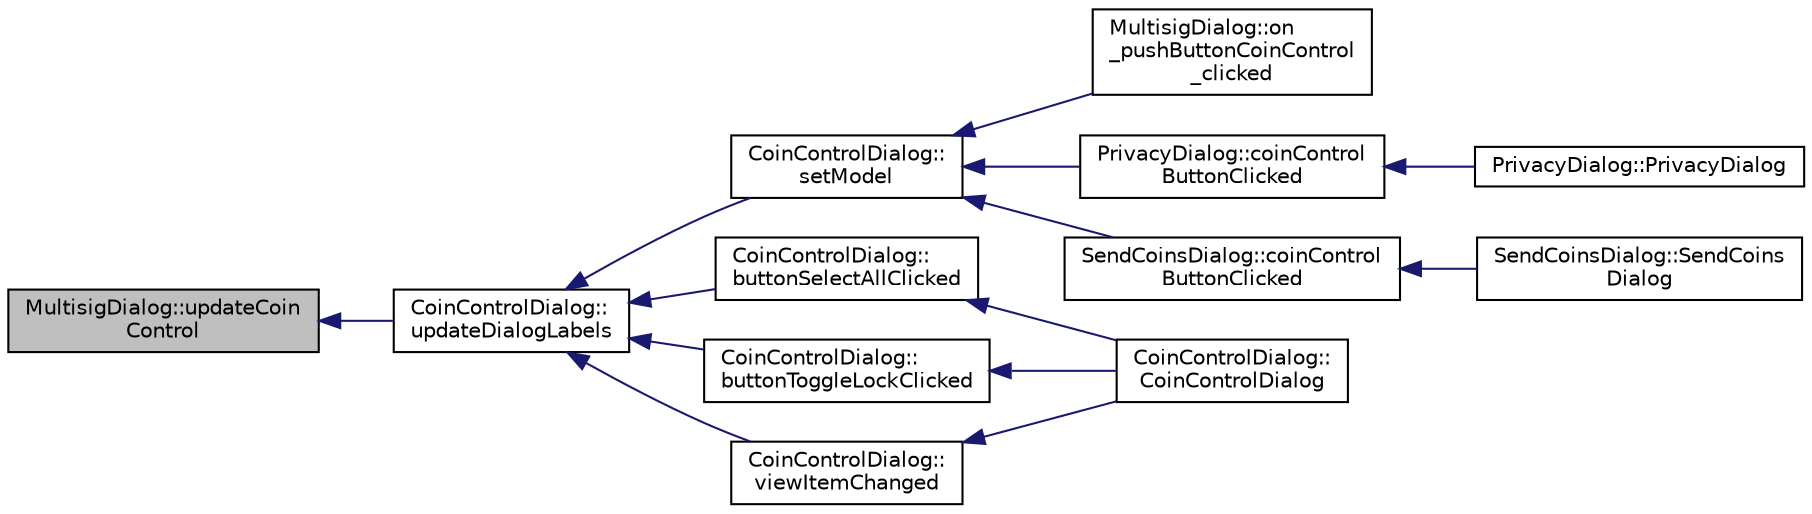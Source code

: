 digraph "MultisigDialog::updateCoinControl"
{
  edge [fontname="Helvetica",fontsize="10",labelfontname="Helvetica",labelfontsize="10"];
  node [fontname="Helvetica",fontsize="10",shape=record];
  rankdir="LR";
  Node599 [label="MultisigDialog::updateCoin\lControl",height=0.2,width=0.4,color="black", fillcolor="grey75", style="filled", fontcolor="black"];
  Node599 -> Node600 [dir="back",color="midnightblue",fontsize="10",style="solid",fontname="Helvetica"];
  Node600 [label="CoinControlDialog::\lupdateDialogLabels",height=0.2,width=0.4,color="black", fillcolor="white", style="filled",URL="$class_coin_control_dialog.html#ae0162e01893a3c85aeeee743c1cb1084"];
  Node600 -> Node601 [dir="back",color="midnightblue",fontsize="10",style="solid",fontname="Helvetica"];
  Node601 [label="CoinControlDialog::\lsetModel",height=0.2,width=0.4,color="black", fillcolor="white", style="filled",URL="$class_coin_control_dialog.html#a4c34a48574814089c54f763a22f5317a"];
  Node601 -> Node602 [dir="back",color="midnightblue",fontsize="10",style="solid",fontname="Helvetica"];
  Node602 [label="MultisigDialog::on\l_pushButtonCoinControl\l_clicked",height=0.2,width=0.4,color="black", fillcolor="white", style="filled",URL="$class_multisig_dialog.html#a3d21b360d294040f947ce6cc685dfdfa"];
  Node601 -> Node603 [dir="back",color="midnightblue",fontsize="10",style="solid",fontname="Helvetica"];
  Node603 [label="PrivacyDialog::coinControl\lButtonClicked",height=0.2,width=0.4,color="black", fillcolor="white", style="filled",URL="$class_privacy_dialog.html#a16488c5d2fb41caedb18e9a6c1a376bb"];
  Node603 -> Node604 [dir="back",color="midnightblue",fontsize="10",style="solid",fontname="Helvetica"];
  Node604 [label="PrivacyDialog::PrivacyDialog",height=0.2,width=0.4,color="black", fillcolor="white", style="filled",URL="$class_privacy_dialog.html#ab7308b7ed5782dfa26fb1f216385207c"];
  Node601 -> Node605 [dir="back",color="midnightblue",fontsize="10",style="solid",fontname="Helvetica"];
  Node605 [label="SendCoinsDialog::coinControl\lButtonClicked",height=0.2,width=0.4,color="black", fillcolor="white", style="filled",URL="$class_send_coins_dialog.html#a59d757d9e4bea5b380eb480fd79cfb49"];
  Node605 -> Node606 [dir="back",color="midnightblue",fontsize="10",style="solid",fontname="Helvetica"];
  Node606 [label="SendCoinsDialog::SendCoins\lDialog",height=0.2,width=0.4,color="black", fillcolor="white", style="filled",URL="$class_send_coins_dialog.html#a0df5bc29d1df68eda44826651afc595f"];
  Node600 -> Node607 [dir="back",color="midnightblue",fontsize="10",style="solid",fontname="Helvetica"];
  Node607 [label="CoinControlDialog::\lbuttonSelectAllClicked",height=0.2,width=0.4,color="black", fillcolor="white", style="filled",URL="$class_coin_control_dialog.html#ae106a71c5b87ac8bea8c52e7c4f4a129"];
  Node607 -> Node608 [dir="back",color="midnightblue",fontsize="10",style="solid",fontname="Helvetica"];
  Node608 [label="CoinControlDialog::\lCoinControlDialog",height=0.2,width=0.4,color="black", fillcolor="white", style="filled",URL="$class_coin_control_dialog.html#a8eafb58ed1c5668af9a4890704136671"];
  Node600 -> Node609 [dir="back",color="midnightblue",fontsize="10",style="solid",fontname="Helvetica"];
  Node609 [label="CoinControlDialog::\lbuttonToggleLockClicked",height=0.2,width=0.4,color="black", fillcolor="white", style="filled",URL="$class_coin_control_dialog.html#a6da2f01f4e266766a0be3609890b22f2"];
  Node609 -> Node608 [dir="back",color="midnightblue",fontsize="10",style="solid",fontname="Helvetica"];
  Node600 -> Node610 [dir="back",color="midnightblue",fontsize="10",style="solid",fontname="Helvetica"];
  Node610 [label="CoinControlDialog::\lviewItemChanged",height=0.2,width=0.4,color="black", fillcolor="white", style="filled",URL="$class_coin_control_dialog.html#ac3c37dabd83f71d9c96bf5567fe85234"];
  Node610 -> Node608 [dir="back",color="midnightblue",fontsize="10",style="solid",fontname="Helvetica"];
}

